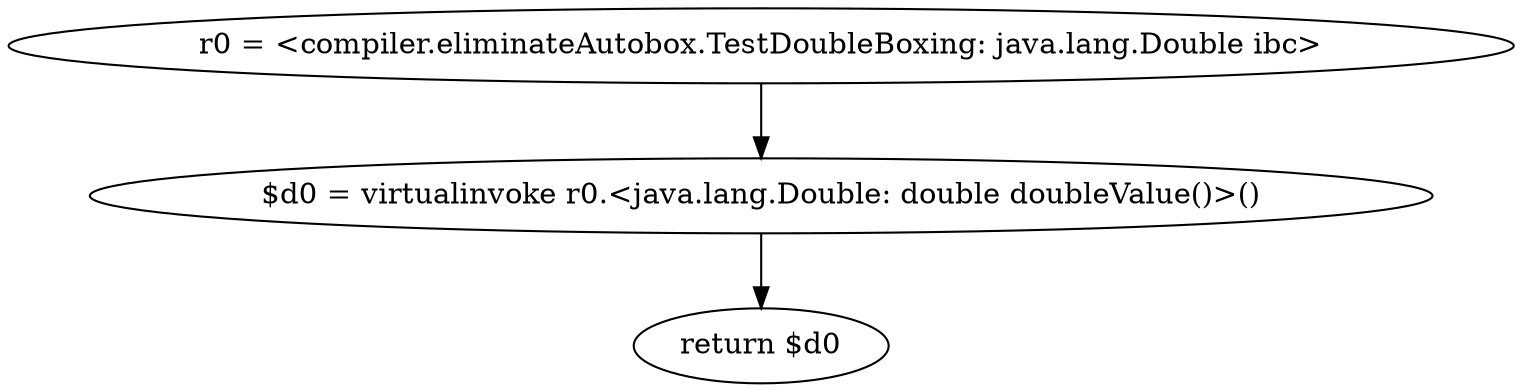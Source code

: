 digraph "unitGraph" {
    "r0 = <compiler.eliminateAutobox.TestDoubleBoxing: java.lang.Double ibc>"
    "$d0 = virtualinvoke r0.<java.lang.Double: double doubleValue()>()"
    "return $d0"
    "r0 = <compiler.eliminateAutobox.TestDoubleBoxing: java.lang.Double ibc>"->"$d0 = virtualinvoke r0.<java.lang.Double: double doubleValue()>()";
    "$d0 = virtualinvoke r0.<java.lang.Double: double doubleValue()>()"->"return $d0";
}
